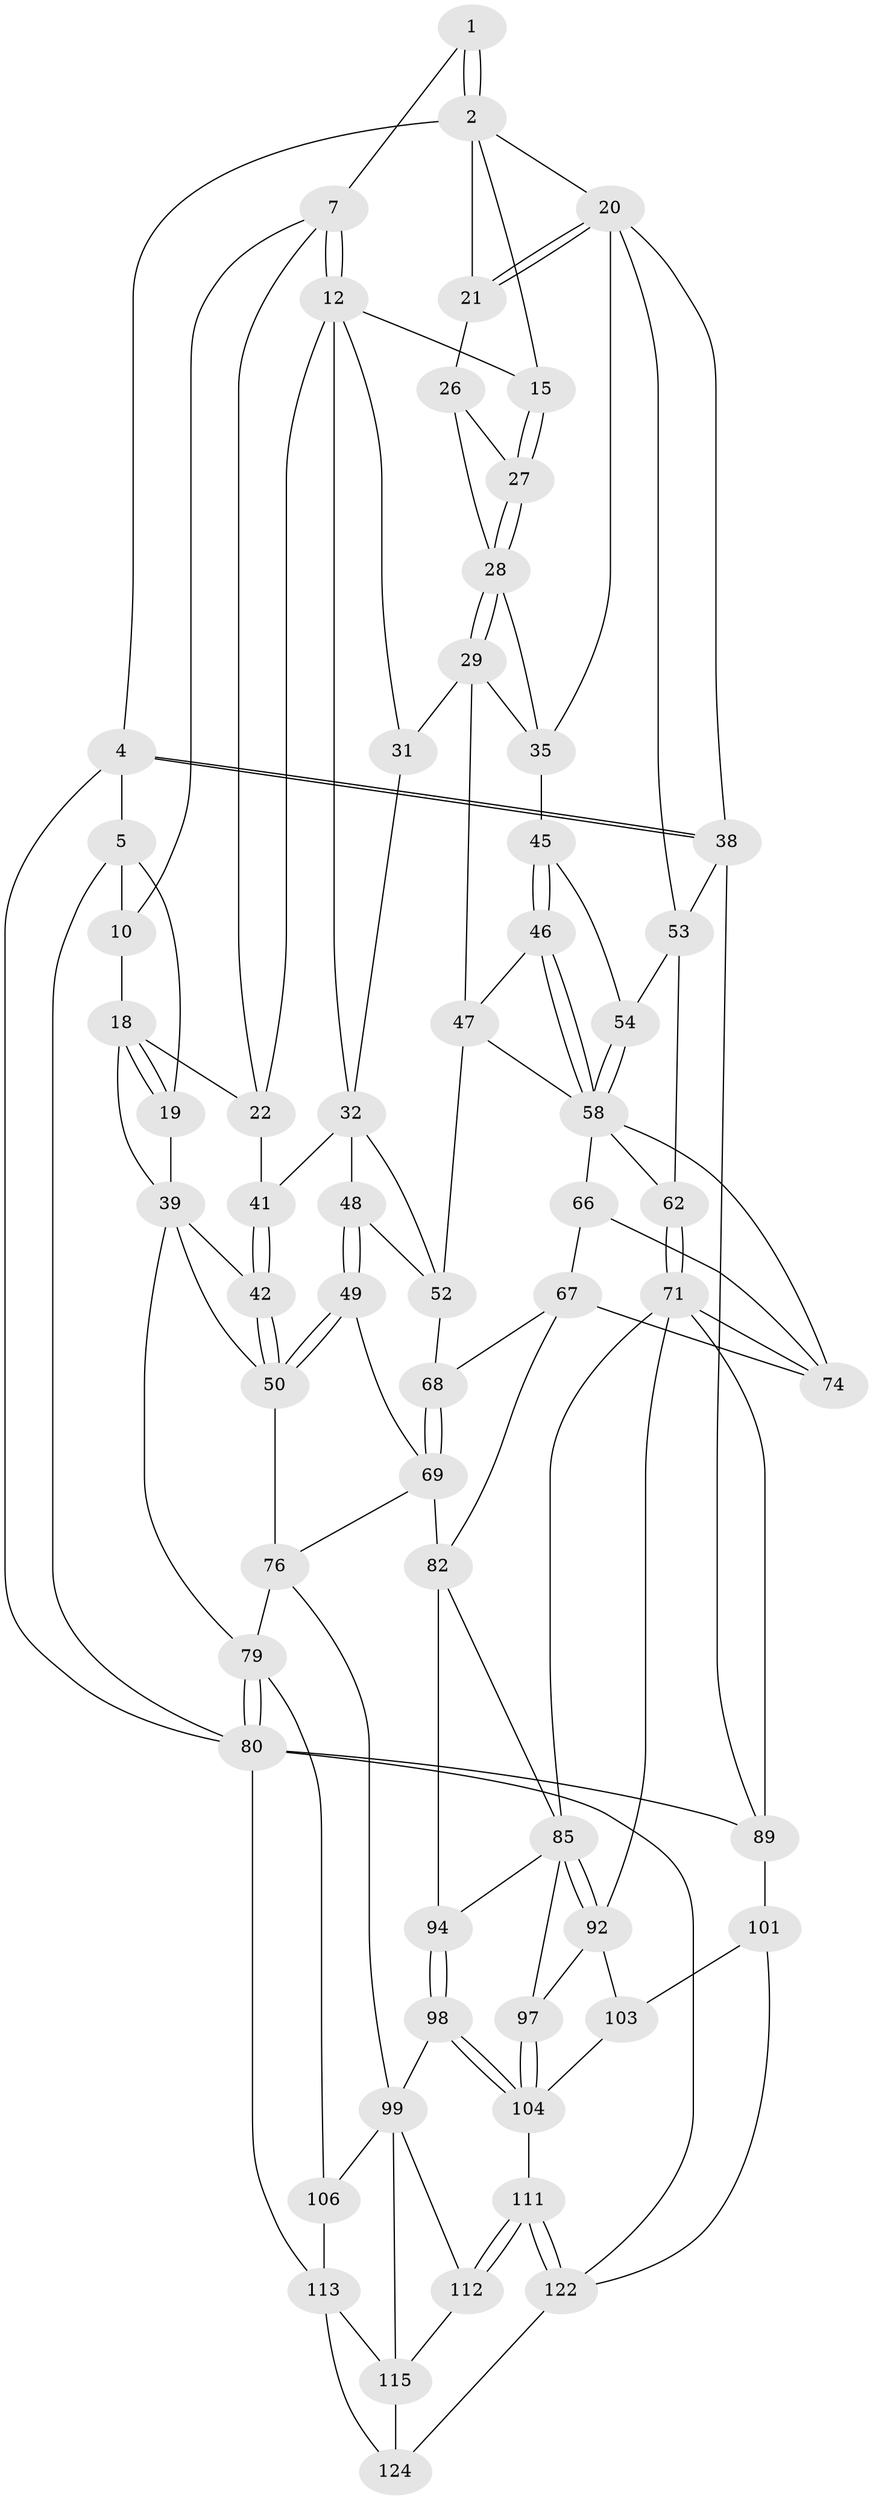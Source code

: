 // original degree distribution, {3: 0.016129032258064516, 5: 0.5645161290322581, 4: 0.21774193548387097, 6: 0.20161290322580644}
// Generated by graph-tools (version 1.1) at 2025/16/03/09/25 04:16:49]
// undirected, 62 vertices, 140 edges
graph export_dot {
graph [start="1"]
  node [color=gray90,style=filled];
  1 [pos="+0.34336933461640134+0"];
  2 [pos="+0.6332697682320356+0",super="+3+16"];
  4 [pos="+1+0"];
  5 [pos="+0+0",super="+6"];
  7 [pos="+0.34881374196453935+0",super="+8"];
  10 [pos="+0.24762834058044214+0.1117332752691522",super="+17+11"];
  12 [pos="+0.43038171772982714+0.1411356472586164",super="+13"];
  15 [pos="+0.5943569546207168+0.07395396229743166"];
  18 [pos="+0.09829379344709763+0.14059801827137955",super="+23"];
  19 [pos="+0+0.06255859890809577"];
  20 [pos="+0.8492684082761034+0.1533785002723614",super="+33"];
  21 [pos="+0.828200229127946+0.1495964645067734"];
  22 [pos="+0.26459046801060837+0.23258371111791679",super="+25"];
  26 [pos="+0.8157428716664381+0.16039827965450879"];
  27 [pos="+0.6284968603991483+0.203161363804242"];
  28 [pos="+0.6303784345043146+0.22780662542242597",super="+37"];
  29 [pos="+0.6000237685170413+0.30465636946996605",super="+30"];
  31 [pos="+0.5471061267412244+0.31210272480191353"];
  32 [pos="+0.43619017052897335+0.28113005692081144",super="+43"];
  35 [pos="+0.7614160895200534+0.32485881703165737",super="+36"];
  38 [pos="+1+0.17029182051533095",super="+56"];
  39 [pos="+0.14310141530425277+0.3152886816579828",super="+40"];
  41 [pos="+0.3002194569958981+0.2722122353235204"];
  42 [pos="+0.19019626782312676+0.3951775546125838"];
  45 [pos="+0.7460108600734625+0.3715045432238033"];
  46 [pos="+0.5880317662399765+0.3726213829324014"];
  47 [pos="+0.5770061737752089+0.3703601743766752",super="+51"];
  48 [pos="+0.26708196068925666+0.4428384534255735"];
  49 [pos="+0.2244657022538795+0.4596293475680885"];
  50 [pos="+0.19309221877410637+0.4386440580345804",super="+59"];
  52 [pos="+0.41692577651858337+0.4214886831457925",super="+55"];
  53 [pos="+0.8957108361995479+0.3939340431020851",super="+57"];
  54 [pos="+0.762479225808226+0.4060107146589686"];
  58 [pos="+0.7472770367906393+0.47013813759584067",super="+63"];
  62 [pos="+0.7677154056862401+0.5650791739968226"];
  66 [pos="+0.44651641637195066+0.5261546033777156"];
  67 [pos="+0.4324626814547094+0.5297636495845015",super="+81"];
  68 [pos="+0.40908168025407665+0.5233036985365438"];
  69 [pos="+0.3032436991734297+0.6551146870144373",super="+83+70"];
  71 [pos="+0.7648129880967193+0.5806383185547584",super="+72"];
  74 [pos="+0.5803417456566777+0.543611980972543",super="+75"];
  76 [pos="+0.2797411199602292+0.6703011654731887",super="+77"];
  79 [pos="+0+0.706486000763279",super="+84"];
  80 [pos="+0+1",super="+118+120"];
  82 [pos="+0.4972341886886577+0.6207150948334599",super="+87"];
  85 [pos="+0.632704387059365+0.6287464275588905",super="+86"];
  89 [pos="+1+0.7818638594141898",super="+117+90"];
  92 [pos="+0.6421408143809447+0.7436107285310776",super="+96"];
  94 [pos="+0.5025874667990113+0.7356183942818184"];
  97 [pos="+0.5979098907108308+0.755945628458728"];
  98 [pos="+0.4799484306437752+0.7891100399358745"];
  99 [pos="+0.45210107721527404+0.7882636852529403",super="+109+100"];
  101 [pos="+0.737226321190837+0.8674879671197145",super="+102"];
  103 [pos="+0.7011807787681504+0.8807454891192139"];
  104 [pos="+0.5082528323757171+0.8195754003394395",super="+105"];
  106 [pos="+0.2460421967580382+0.7644106526918433",super="+107"];
  111 [pos="+0.48733935764127706+0.9266994127019066"];
  112 [pos="+0.470294415541067+0.9267747200970367"];
  113 [pos="+0.1495834842190223+0.9410618664879858",super="+116+114"];
  115 [pos="+0.29970661689212863+0.9192190927440411",super="+119"];
  122 [pos="+0.6375426681290509+1",super="+123"];
  124 [pos="+0.3714964410908794+1"];
  1 -- 2;
  1 -- 2;
  1 -- 7;
  2 -- 4;
  2 -- 20;
  2 -- 21;
  2 -- 15;
  4 -- 5;
  4 -- 38;
  4 -- 38;
  4 -- 80;
  5 -- 19;
  5 -- 80;
  5 -- 10;
  7 -- 12 [weight=2];
  7 -- 12;
  7 -- 10;
  7 -- 22;
  10 -- 18;
  12 -- 32;
  12 -- 22;
  12 -- 15;
  12 -- 31;
  15 -- 27;
  15 -- 27;
  18 -- 19;
  18 -- 19;
  18 -- 22;
  18 -- 39;
  19 -- 39;
  20 -- 21;
  20 -- 21;
  20 -- 35;
  20 -- 53;
  20 -- 38;
  21 -- 26;
  22 -- 41;
  26 -- 27;
  26 -- 28;
  27 -- 28;
  27 -- 28;
  28 -- 29;
  28 -- 29;
  28 -- 35;
  29 -- 35;
  29 -- 31;
  29 -- 47;
  31 -- 32;
  32 -- 41;
  32 -- 48;
  32 -- 52;
  35 -- 45;
  38 -- 89;
  38 -- 53;
  39 -- 42;
  39 -- 79;
  39 -- 50;
  41 -- 42;
  41 -- 42;
  42 -- 50;
  42 -- 50;
  45 -- 46;
  45 -- 46;
  45 -- 54;
  46 -- 47;
  46 -- 58;
  46 -- 58;
  47 -- 52;
  47 -- 58;
  48 -- 49;
  48 -- 49;
  48 -- 52;
  49 -- 50;
  49 -- 50;
  49 -- 69;
  50 -- 76 [weight=2];
  52 -- 68;
  53 -- 54;
  53 -- 62;
  54 -- 58;
  54 -- 58;
  58 -- 66;
  58 -- 74;
  58 -- 62;
  62 -- 71;
  62 -- 71;
  66 -- 67;
  66 -- 74;
  67 -- 68;
  67 -- 74;
  67 -- 82;
  68 -- 69;
  68 -- 69;
  69 -- 82 [weight=2];
  69 -- 76;
  71 -- 89 [weight=2];
  71 -- 85;
  71 -- 74;
  71 -- 92;
  76 -- 99;
  76 -- 79;
  79 -- 80;
  79 -- 80;
  79 -- 106;
  80 -- 89;
  80 -- 122;
  80 -- 113 [weight=2];
  82 -- 94;
  82 -- 85;
  85 -- 92;
  85 -- 92;
  85 -- 97;
  85 -- 94;
  89 -- 101 [weight=2];
  92 -- 97;
  92 -- 103;
  94 -- 98;
  94 -- 98;
  97 -- 104;
  97 -- 104;
  98 -- 99;
  98 -- 104;
  98 -- 104;
  99 -- 112;
  99 -- 115;
  99 -- 106 [weight=2];
  101 -- 122;
  101 -- 103;
  103 -- 104;
  104 -- 111;
  106 -- 113 [weight=2];
  111 -- 112;
  111 -- 112;
  111 -- 122;
  111 -- 122;
  112 -- 115;
  113 -- 115;
  113 -- 124;
  115 -- 124;
  122 -- 124;
}
